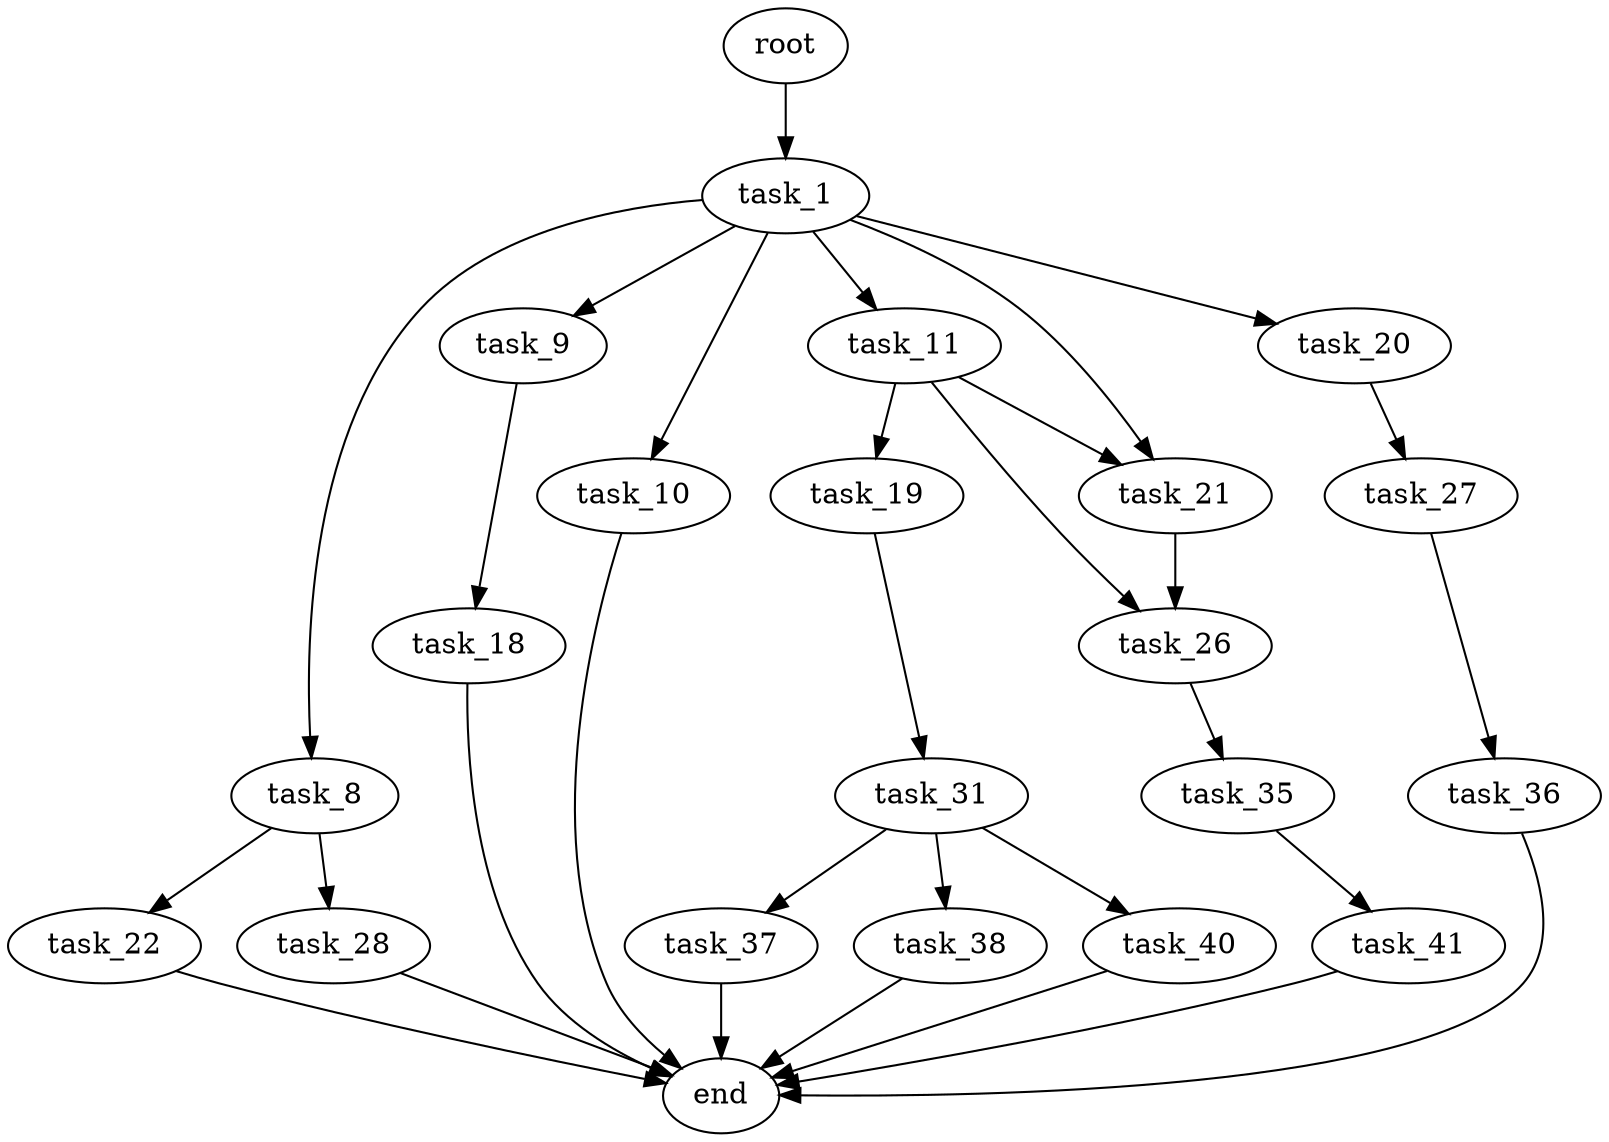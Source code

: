 digraph G {
  root [size="0.000000"];
  task_1 [size="549755813888.000000"];
  task_8 [size="28991029248.000000"];
  task_9 [size="178053917321.000000"];
  task_10 [size="68719476736.000000"];
  task_11 [size="9677335476.000000"];
  task_18 [size="14182381472.000000"];
  task_19 [size="7626262030.000000"];
  task_20 [size="4262174554.000000"];
  task_21 [size="28991029248.000000"];
  task_22 [size="452776980270.000000"];
  task_26 [size="260491636778.000000"];
  task_27 [size="8589934592.000000"];
  task_28 [size="98743532285.000000"];
  task_31 [size="17737257104.000000"];
  task_35 [size="8589934592.000000"];
  task_36 [size="1073741824000.000000"];
  task_37 [size="65705761892.000000"];
  task_38 [size="1104482261.000000"];
  task_40 [size="28991029248.000000"];
  task_41 [size="28991029248.000000"];
  end [size="0.000000"];

  root -> task_1 [size="1.000000"];
  task_1 -> task_8 [size="536870912.000000"];
  task_1 -> task_9 [size="536870912.000000"];
  task_1 -> task_10 [size="536870912.000000"];
  task_1 -> task_11 [size="536870912.000000"];
  task_1 -> task_20 [size="536870912.000000"];
  task_1 -> task_21 [size="536870912.000000"];
  task_8 -> task_22 [size="75497472.000000"];
  task_8 -> task_28 [size="75497472.000000"];
  task_9 -> task_18 [size="301989888.000000"];
  task_10 -> end [size="1.000000"];
  task_11 -> task_19 [size="209715200.000000"];
  task_11 -> task_21 [size="209715200.000000"];
  task_11 -> task_26 [size="209715200.000000"];
  task_18 -> end [size="1.000000"];
  task_19 -> task_31 [size="838860800.000000"];
  task_20 -> task_27 [size="209715200.000000"];
  task_21 -> task_26 [size="75497472.000000"];
  task_22 -> end [size="1.000000"];
  task_26 -> task_35 [size="209715200.000000"];
  task_27 -> task_36 [size="33554432.000000"];
  task_28 -> end [size="1.000000"];
  task_31 -> task_37 [size="679477248.000000"];
  task_31 -> task_38 [size="679477248.000000"];
  task_31 -> task_40 [size="679477248.000000"];
  task_35 -> task_41 [size="33554432.000000"];
  task_36 -> end [size="1.000000"];
  task_37 -> end [size="1.000000"];
  task_38 -> end [size="1.000000"];
  task_40 -> end [size="1.000000"];
  task_41 -> end [size="1.000000"];
}
